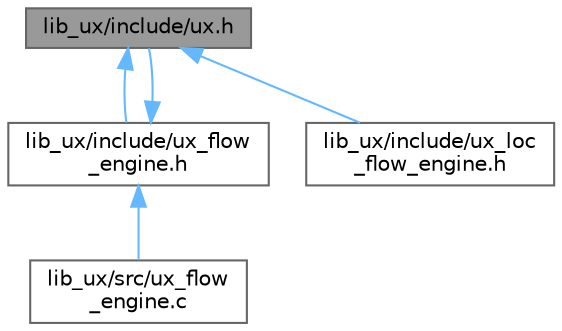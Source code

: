 digraph "lib_ux/include/ux.h"
{
 // LATEX_PDF_SIZE
  bgcolor="transparent";
  edge [fontname=Helvetica,fontsize=10,labelfontname=Helvetica,labelfontsize=10];
  node [fontname=Helvetica,fontsize=10,shape=box,height=0.2,width=0.4];
  Node1 [label="lib_ux/include/ux.h",height=0.2,width=0.4,color="gray40", fillcolor="grey60", style="filled", fontcolor="black",tooltip=" "];
  Node1 -> Node2 [dir="back",color="steelblue1",style="solid"];
  Node2 [label="lib_ux/include/ux_flow\l_engine.h",height=0.2,width=0.4,color="grey40", fillcolor="white", style="filled",URL="$ux__flow__engine_8h.html",tooltip=" "];
  Node2 -> Node1 [dir="back",color="steelblue1",style="solid"];
  Node2 -> Node3 [dir="back",color="steelblue1",style="solid"];
  Node3 [label="lib_ux/src/ux_flow\l_engine.c",height=0.2,width=0.4,color="grey40", fillcolor="white", style="filled",URL="$ux__flow__engine_8c.html",tooltip=" "];
  Node1 -> Node4 [dir="back",color="steelblue1",style="solid"];
  Node4 [label="lib_ux/include/ux_loc\l_flow_engine.h",height=0.2,width=0.4,color="grey40", fillcolor="white", style="filled",URL="$ux__loc__flow__engine_8h.html",tooltip=" "];
}
